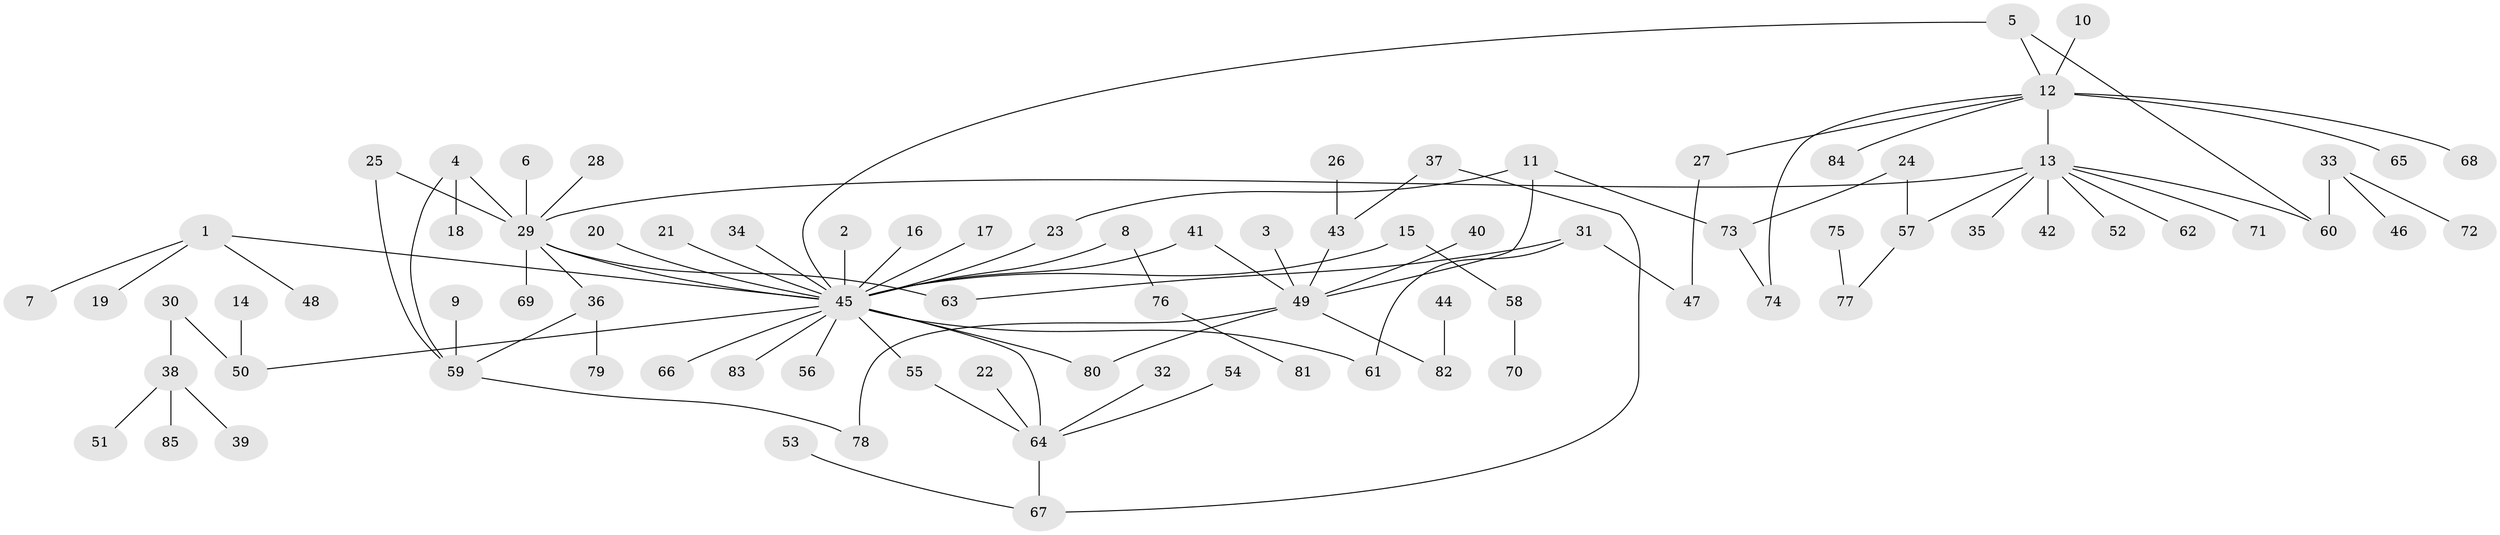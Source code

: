 // original degree distribution, {3: 0.13333333333333333, 22: 0.008333333333333333, 7: 0.008333333333333333, 9: 0.016666666666666666, 2: 0.2, 4: 0.05, 1: 0.55, 10: 0.016666666666666666, 6: 0.008333333333333333, 5: 0.008333333333333333}
// Generated by graph-tools (version 1.1) at 2025/36/03/04/25 23:36:53]
// undirected, 85 vertices, 97 edges
graph export_dot {
  node [color=gray90,style=filled];
  1;
  2;
  3;
  4;
  5;
  6;
  7;
  8;
  9;
  10;
  11;
  12;
  13;
  14;
  15;
  16;
  17;
  18;
  19;
  20;
  21;
  22;
  23;
  24;
  25;
  26;
  27;
  28;
  29;
  30;
  31;
  32;
  33;
  34;
  35;
  36;
  37;
  38;
  39;
  40;
  41;
  42;
  43;
  44;
  45;
  46;
  47;
  48;
  49;
  50;
  51;
  52;
  53;
  54;
  55;
  56;
  57;
  58;
  59;
  60;
  61;
  62;
  63;
  64;
  65;
  66;
  67;
  68;
  69;
  70;
  71;
  72;
  73;
  74;
  75;
  76;
  77;
  78;
  79;
  80;
  81;
  82;
  83;
  84;
  85;
  1 -- 7 [weight=1.0];
  1 -- 19 [weight=1.0];
  1 -- 45 [weight=1.0];
  1 -- 48 [weight=1.0];
  2 -- 45 [weight=1.0];
  3 -- 49 [weight=1.0];
  4 -- 18 [weight=1.0];
  4 -- 29 [weight=1.0];
  4 -- 59 [weight=1.0];
  5 -- 12 [weight=1.0];
  5 -- 45 [weight=1.0];
  5 -- 60 [weight=1.0];
  6 -- 29 [weight=1.0];
  8 -- 45 [weight=1.0];
  8 -- 76 [weight=1.0];
  9 -- 59 [weight=1.0];
  10 -- 12 [weight=1.0];
  11 -- 23 [weight=1.0];
  11 -- 49 [weight=1.0];
  11 -- 73 [weight=1.0];
  12 -- 13 [weight=1.0];
  12 -- 27 [weight=1.0];
  12 -- 65 [weight=1.0];
  12 -- 68 [weight=1.0];
  12 -- 74 [weight=1.0];
  12 -- 84 [weight=1.0];
  13 -- 29 [weight=1.0];
  13 -- 35 [weight=1.0];
  13 -- 42 [weight=1.0];
  13 -- 52 [weight=1.0];
  13 -- 57 [weight=1.0];
  13 -- 60 [weight=1.0];
  13 -- 62 [weight=1.0];
  13 -- 71 [weight=1.0];
  14 -- 50 [weight=1.0];
  15 -- 45 [weight=1.0];
  15 -- 58 [weight=1.0];
  16 -- 45 [weight=1.0];
  17 -- 45 [weight=1.0];
  20 -- 45 [weight=1.0];
  21 -- 45 [weight=1.0];
  22 -- 64 [weight=1.0];
  23 -- 45 [weight=1.0];
  24 -- 57 [weight=1.0];
  24 -- 73 [weight=1.0];
  25 -- 29 [weight=1.0];
  25 -- 59 [weight=1.0];
  26 -- 43 [weight=1.0];
  27 -- 47 [weight=1.0];
  28 -- 29 [weight=1.0];
  29 -- 36 [weight=1.0];
  29 -- 45 [weight=1.0];
  29 -- 63 [weight=1.0];
  29 -- 69 [weight=1.0];
  30 -- 38 [weight=1.0];
  30 -- 50 [weight=1.0];
  31 -- 47 [weight=1.0];
  31 -- 61 [weight=1.0];
  31 -- 63 [weight=1.0];
  32 -- 64 [weight=1.0];
  33 -- 46 [weight=1.0];
  33 -- 60 [weight=1.0];
  33 -- 72 [weight=1.0];
  34 -- 45 [weight=1.0];
  36 -- 59 [weight=1.0];
  36 -- 79 [weight=1.0];
  37 -- 43 [weight=1.0];
  37 -- 67 [weight=1.0];
  38 -- 39 [weight=1.0];
  38 -- 51 [weight=1.0];
  38 -- 85 [weight=1.0];
  40 -- 49 [weight=1.0];
  41 -- 45 [weight=1.0];
  41 -- 49 [weight=1.0];
  43 -- 49 [weight=1.0];
  44 -- 82 [weight=1.0];
  45 -- 50 [weight=1.0];
  45 -- 55 [weight=1.0];
  45 -- 56 [weight=1.0];
  45 -- 61 [weight=1.0];
  45 -- 64 [weight=1.0];
  45 -- 66 [weight=1.0];
  45 -- 80 [weight=1.0];
  45 -- 83 [weight=1.0];
  49 -- 78 [weight=1.0];
  49 -- 80 [weight=1.0];
  49 -- 82 [weight=1.0];
  53 -- 67 [weight=1.0];
  54 -- 64 [weight=1.0];
  55 -- 64 [weight=1.0];
  57 -- 77 [weight=1.0];
  58 -- 70 [weight=1.0];
  59 -- 78 [weight=1.0];
  64 -- 67 [weight=1.0];
  73 -- 74 [weight=1.0];
  75 -- 77 [weight=1.0];
  76 -- 81 [weight=1.0];
}
